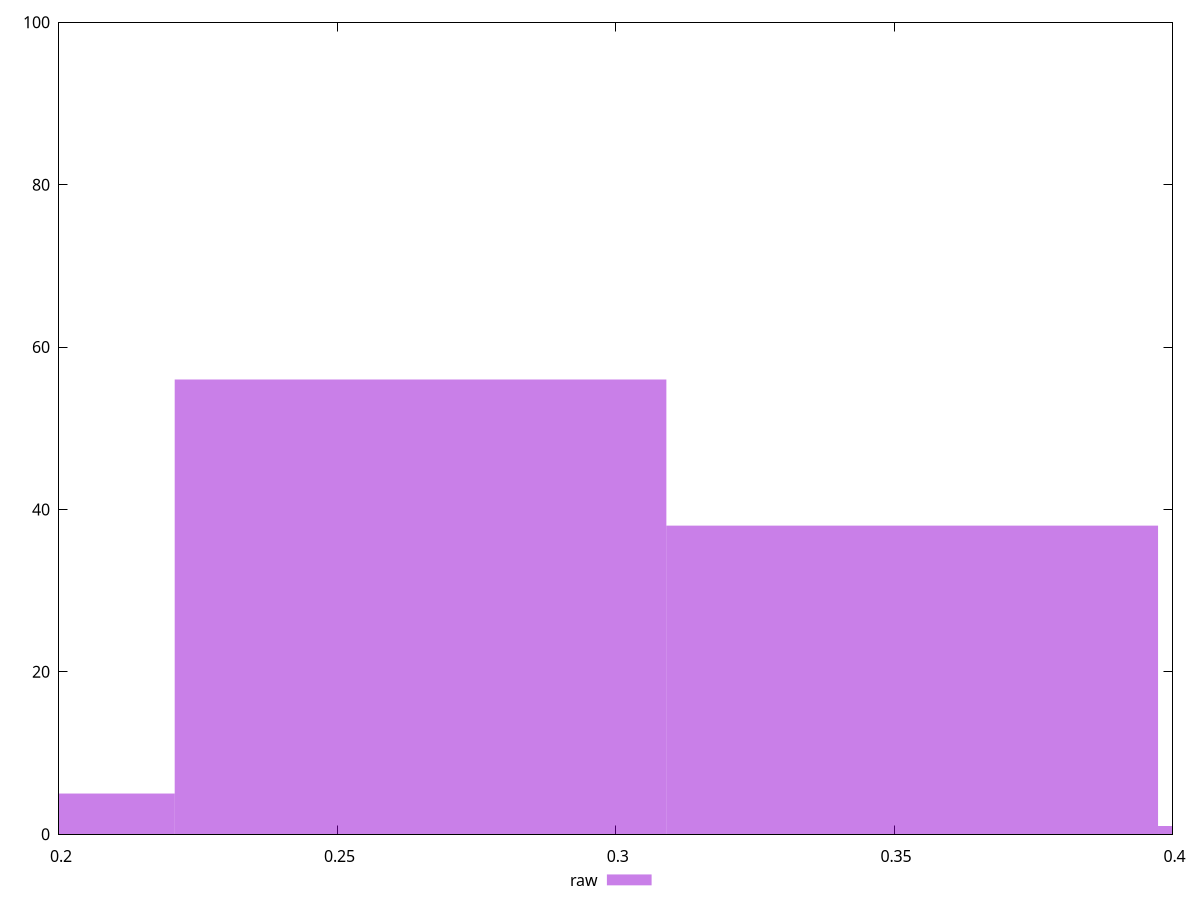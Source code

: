 reset

$raw <<EOF
0.2649362724515953 56
0.17662418163439686 5
0.3532483632687937 38
0.44156045408599215 1
EOF

set key outside below
set boxwidth 0.08831209081719843
set xrange [0.2:0.4]
set yrange [0:100]
set trange [0:100]
set style fill transparent solid 0.5 noborder
set terminal svg size 640, 490 enhanced background rgb 'white'
set output "report_00025_2021-02-22T21:38:55.199Z/meta/score/samples/pages/raw/histogram.svg"

plot $raw title "raw" with boxes

reset
